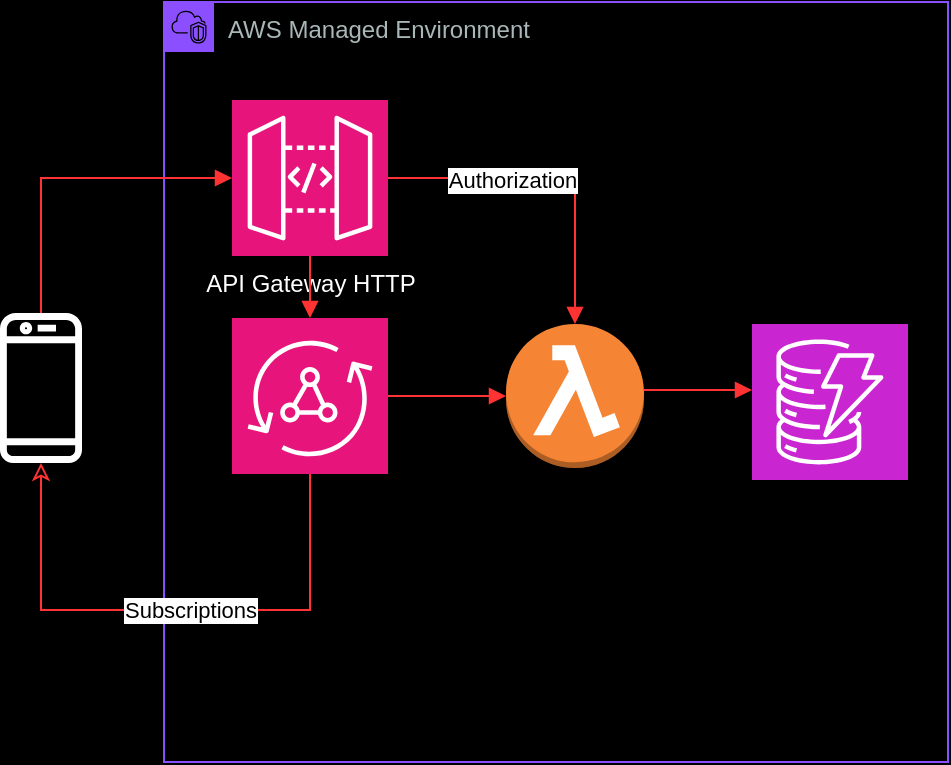 <mxfile version="27.0.1">
  <diagram name="Page-1" id="RGOq8lqfi6i8Ctn7MAA8">
    <mxGraphModel dx="1034" dy="632" grid="0" gridSize="10" guides="1" tooltips="1" connect="1" arrows="1" fold="1" page="1" pageScale="1" pageWidth="850" pageHeight="1100" background="light-dark(#000000,#000000)" math="0" shadow="0">
      <root>
        <mxCell id="0" />
        <mxCell id="1" parent="0" />
        <mxCell id="wvd1j4CsccvjR-k-unC9-2" value="AWS Managed Environment" style="points=[[0,0],[0.25,0],[0.5,0],[0.75,0],[1,0],[1,0.25],[1,0.5],[1,0.75],[1,1],[0.75,1],[0.5,1],[0.25,1],[0,1],[0,0.75],[0,0.5],[0,0.25]];outlineConnect=0;gradientColor=none;html=1;whiteSpace=wrap;fontSize=12;fontStyle=0;container=1;pointerEvents=0;collapsible=0;recursiveResize=0;shape=mxgraph.aws4.group;grIcon=mxgraph.aws4.group_vpc2;strokeColor=#8C4FFF;fillColor=light-dark(#000000,#660033);verticalAlign=top;align=left;spacingLeft=30;fontColor=light-dark(#AAB7B8,#FFFFFF);dashed=0;" parent="1" vertex="1">
          <mxGeometry x="130" y="280" width="392" height="380" as="geometry" />
        </mxCell>
        <mxCell id="jXmrlD668ytqve9jY46r-1" value="Lambda" style="outlineConnect=0;dashed=0;verticalLabelPosition=bottom;verticalAlign=top;align=center;html=1;shape=mxgraph.aws3.lambda_function;fillColor=#F58534;gradientColor=none;" parent="wvd1j4CsccvjR-k-unC9-2" vertex="1">
          <mxGeometry x="171" y="161" width="69" height="72" as="geometry" />
        </mxCell>
        <mxCell id="jXmrlD668ytqve9jY46r-2" value="AppS&lt;span style=&quot;background-color: transparent; color: light-dark(rgb(0, 0, 0), rgb(255, 255, 255));&quot;&gt;ync&lt;/span&gt;" style="sketch=0;points=[[0,0,0],[0.25,0,0],[0.5,0,0],[0.75,0,0],[1,0,0],[0,1,0],[0.25,1,0],[0.5,1,0],[0.75,1,0],[1,1,0],[0,0.25,0],[0,0.5,0],[0,0.75,0],[1,0.25,0],[1,0.5,0],[1,0.75,0]];outlineConnect=0;fontColor=light-dark(#000000,#FFFFFF);fillColor=#E7157B;strokeColor=#ffffff;dashed=0;verticalLabelPosition=bottom;verticalAlign=top;align=center;html=1;fontSize=12;fontStyle=0;aspect=fixed;shape=mxgraph.aws4.resourceIcon;resIcon=mxgraph.aws4.appsync;" parent="wvd1j4CsccvjR-k-unC9-2" vertex="1">
          <mxGeometry x="34" y="158" width="78" height="78" as="geometry" />
        </mxCell>
        <mxCell id="jXmrlD668ytqve9jY46r-3" value="" style="edgeStyle=orthogonalEdgeStyle;html=1;endArrow=block;elbow=vertical;startArrow=none;endFill=1;strokeColor=#FF3333;rounded=0;" parent="wvd1j4CsccvjR-k-unC9-2" source="jXmrlD668ytqve9jY46r-2" target="jXmrlD668ytqve9jY46r-1" edge="1">
          <mxGeometry width="100" relative="1" as="geometry">
            <mxPoint x="-25" y="119" as="sourcePoint" />
            <mxPoint x="131" y="168" as="targetPoint" />
          </mxGeometry>
        </mxCell>
        <mxCell id="jXmrlD668ytqve9jY46r-4" value="&lt;font style=&quot;color: light-dark(rgb(0, 0, 0), rgb(255, 255, 255));&quot;&gt;DynamoDB&lt;/font&gt;" style="sketch=0;points=[[0,0,0],[0.25,0,0],[0.5,0,0],[0.75,0,0],[1,0,0],[0,1,0],[0.25,1,0],[0.5,1,0],[0.75,1,0],[1,1,0],[0,0.25,0],[0,0.5,0],[0,0.75,0],[1,0.25,0],[1,0.5,0],[1,0.75,0]];outlineConnect=0;fontColor=#232F3E;fillColor=#C925D1;strokeColor=#ffffff;dashed=0;verticalLabelPosition=bottom;verticalAlign=top;align=center;html=1;fontSize=12;fontStyle=0;aspect=fixed;shape=mxgraph.aws4.resourceIcon;resIcon=mxgraph.aws4.dynamodb;" parent="wvd1j4CsccvjR-k-unC9-2" vertex="1">
          <mxGeometry x="294" y="161" width="78" height="78" as="geometry" />
        </mxCell>
        <mxCell id="jXmrlD668ytqve9jY46r-5" value="" style="edgeStyle=orthogonalEdgeStyle;html=1;endArrow=block;elbow=vertical;startArrow=none;endFill=1;strokeColor=#FF3333;rounded=0;" parent="wvd1j4CsccvjR-k-unC9-2" source="jXmrlD668ytqve9jY46r-1" target="jXmrlD668ytqve9jY46r-4" edge="1">
          <mxGeometry width="100" relative="1" as="geometry">
            <mxPoint x="-25" y="119" as="sourcePoint" />
            <mxPoint x="83" y="168" as="targetPoint" />
            <Array as="points">
              <mxPoint x="261" y="194" />
              <mxPoint x="261" y="194" />
            </Array>
          </mxGeometry>
        </mxCell>
        <mxCell id="wvd1j4CsccvjR-k-unC9-4" value="&lt;font&gt;API Gateway HTTP&lt;/font&gt;" style="sketch=0;points=[[0,0,0],[0.25,0,0],[0.5,0,0],[0.75,0,0],[1,0,0],[0,1,0],[0.25,1,0],[0.5,1,0],[0.75,1,0],[1,1,0],[0,0.25,0],[0,0.5,0],[0,0.75,0],[1,0.25,0],[1,0.5,0],[1,0.75,0]];outlineConnect=0;fillColor=#E7157B;strokeColor=#ffffff;dashed=0;verticalLabelPosition=bottom;verticalAlign=top;align=center;html=1;aspect=fixed;shape=mxgraph.aws4.resourceIcon;resIcon=mxgraph.aws4.api_gateway;fontColor=light-dark(#FFFFFF,#FFFFFF);" parent="1" vertex="1">
          <mxGeometry x="164" y="329" width="78" height="78" as="geometry" />
        </mxCell>
        <mxCell id="wvd1j4CsccvjR-k-unC9-19" value="" style="sketch=0;outlineConnect=0;fontColor=#FFFFFF;gradientColor=none;fillColor=light-dark(#FFFFFF,#007FFF);strokeColor=none;dashed=0;verticalLabelPosition=bottom;verticalAlign=top;align=center;html=1;fontSize=12;fontStyle=0;aspect=fixed;pointerEvents=1;shape=mxgraph.aws4.mobile_client;" parent="1" vertex="1">
          <mxGeometry x="48" y="434" width="41" height="78" as="geometry" />
        </mxCell>
        <mxCell id="wvd1j4CsccvjR-k-unC9-20" value="" style="edgeStyle=orthogonalEdgeStyle;html=1;endArrow=block;elbow=vertical;startArrow=none;endFill=1;strokeColor=#FF3333;rounded=0;" parent="1" source="wvd1j4CsccvjR-k-unC9-19" target="wvd1j4CsccvjR-k-unC9-4" edge="1">
          <mxGeometry width="100" relative="1" as="geometry">
            <mxPoint x="245" y="399" as="sourcePoint" />
            <mxPoint x="330" y="399" as="targetPoint" />
            <Array as="points">
              <mxPoint x="69" y="368" />
            </Array>
          </mxGeometry>
        </mxCell>
        <mxCell id="wvd1j4CsccvjR-k-unC9-22" value="" style="edgeStyle=orthogonalEdgeStyle;html=1;endArrow=none;elbow=vertical;startArrow=classic;endFill=1;strokeColor=#FF3333;rounded=0;startFill=0;entryX=0.5;entryY=1;entryDx=0;entryDy=0;entryPerimeter=0;" parent="1" source="wvd1j4CsccvjR-k-unC9-19" target="jXmrlD668ytqve9jY46r-2" edge="1">
          <mxGeometry width="100" relative="1" as="geometry">
            <mxPoint x="79" y="446" as="sourcePoint" />
            <mxPoint x="163" y="584" as="targetPoint" />
            <Array as="points">
              <mxPoint x="69" y="584" />
              <mxPoint x="203" y="584" />
            </Array>
          </mxGeometry>
        </mxCell>
        <mxCell id="t5Xbs-SEnGD_0y-jcocG-1" value="Subscriptions" style="edgeLabel;html=1;align=center;verticalAlign=middle;resizable=0;points=[];" vertex="1" connectable="0" parent="wvd1j4CsccvjR-k-unC9-22">
          <mxGeometry x="0.068" relative="1" as="geometry">
            <mxPoint as="offset" />
          </mxGeometry>
        </mxCell>
        <mxCell id="wvd1j4CsccvjR-k-unC9-12" value="" style="edgeStyle=orthogonalEdgeStyle;html=1;endArrow=block;elbow=vertical;startArrow=none;endFill=1;strokeColor=#FF3333;rounded=0;" parent="1" source="wvd1j4CsccvjR-k-unC9-4" target="jXmrlD668ytqve9jY46r-2" edge="1">
          <mxGeometry width="100" relative="1" as="geometry">
            <mxPoint x="229" y="410" as="sourcePoint" />
            <mxPoint x="369.5" y="456" as="targetPoint" />
          </mxGeometry>
        </mxCell>
        <mxCell id="joqS81-kMPTjd_gs5cnV-1" value="" style="edgeStyle=orthogonalEdgeStyle;html=1;endArrow=block;elbow=vertical;startArrow=none;endFill=1;strokeColor=#FF3333;rounded=0;" parent="1" source="wvd1j4CsccvjR-k-unC9-4" target="jXmrlD668ytqve9jY46r-1" edge="1">
          <mxGeometry width="100" relative="1" as="geometry">
            <mxPoint x="319" y="408" as="sourcePoint" />
            <mxPoint x="414" y="340" as="targetPoint" />
            <Array as="points" />
          </mxGeometry>
        </mxCell>
        <mxCell id="joqS81-kMPTjd_gs5cnV-4" value="Authorization" style="edgeLabel;html=1;align=center;verticalAlign=middle;resizable=0;points=[];" parent="joqS81-kMPTjd_gs5cnV-1" vertex="1" connectable="0">
          <mxGeometry x="-0.263" y="-1" relative="1" as="geometry">
            <mxPoint as="offset" />
          </mxGeometry>
        </mxCell>
      </root>
    </mxGraphModel>
  </diagram>
</mxfile>
